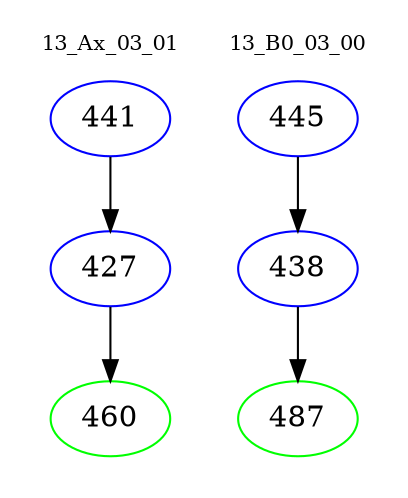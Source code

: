 digraph{
subgraph cluster_0 {
color = white
label = "13_Ax_03_01";
fontsize=10;
T0_441 [label="441", color="blue"]
T0_441 -> T0_427 [color="black"]
T0_427 [label="427", color="blue"]
T0_427 -> T0_460 [color="black"]
T0_460 [label="460", color="green"]
}
subgraph cluster_1 {
color = white
label = "13_B0_03_00";
fontsize=10;
T1_445 [label="445", color="blue"]
T1_445 -> T1_438 [color="black"]
T1_438 [label="438", color="blue"]
T1_438 -> T1_487 [color="black"]
T1_487 [label="487", color="green"]
}
}

